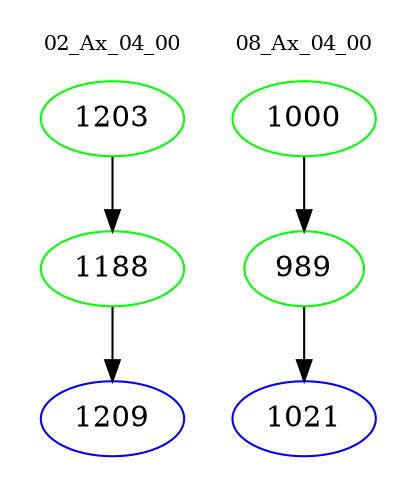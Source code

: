 digraph{
subgraph cluster_0 {
color = white
label = "02_Ax_04_00";
fontsize=10;
T0_1203 [label="1203", color="green"]
T0_1203 -> T0_1188 [color="black"]
T0_1188 [label="1188", color="green"]
T0_1188 -> T0_1209 [color="black"]
T0_1209 [label="1209", color="blue"]
}
subgraph cluster_1 {
color = white
label = "08_Ax_04_00";
fontsize=10;
T1_1000 [label="1000", color="green"]
T1_1000 -> T1_989 [color="black"]
T1_989 [label="989", color="green"]
T1_989 -> T1_1021 [color="black"]
T1_1021 [label="1021", color="blue"]
}
}
